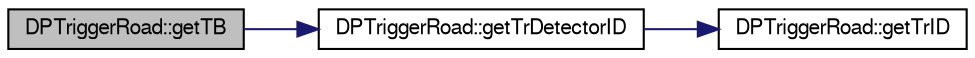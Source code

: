 digraph "DPTriggerRoad::getTB"
{
  bgcolor="transparent";
  edge [fontname="FreeSans",fontsize="10",labelfontname="FreeSans",labelfontsize="10"];
  node [fontname="FreeSans",fontsize="10",shape=record];
  rankdir="LR";
  Node1 [label="DPTriggerRoad::getTB",height=0.2,width=0.4,color="black", fillcolor="grey75", style="filled" fontcolor="black"];
  Node1 -> Node2 [color="midnightblue",fontsize="10",style="solid",fontname="FreeSans"];
  Node2 [label="DPTriggerRoad::getTrDetectorID",height=0.2,width=0.4,color="black",URL="$da/d6a/classDPTriggerRoad.html#a8736627dafa6a3f436b38177968e1fe2"];
  Node2 -> Node3 [color="midnightblue",fontsize="10",style="solid",fontname="FreeSans"];
  Node3 [label="DPTriggerRoad::getTrID",height=0.2,width=0.4,color="black",URL="$da/d6a/classDPTriggerRoad.html#acc25221a2a9c40429be2e03dcb4d9367"];
}
